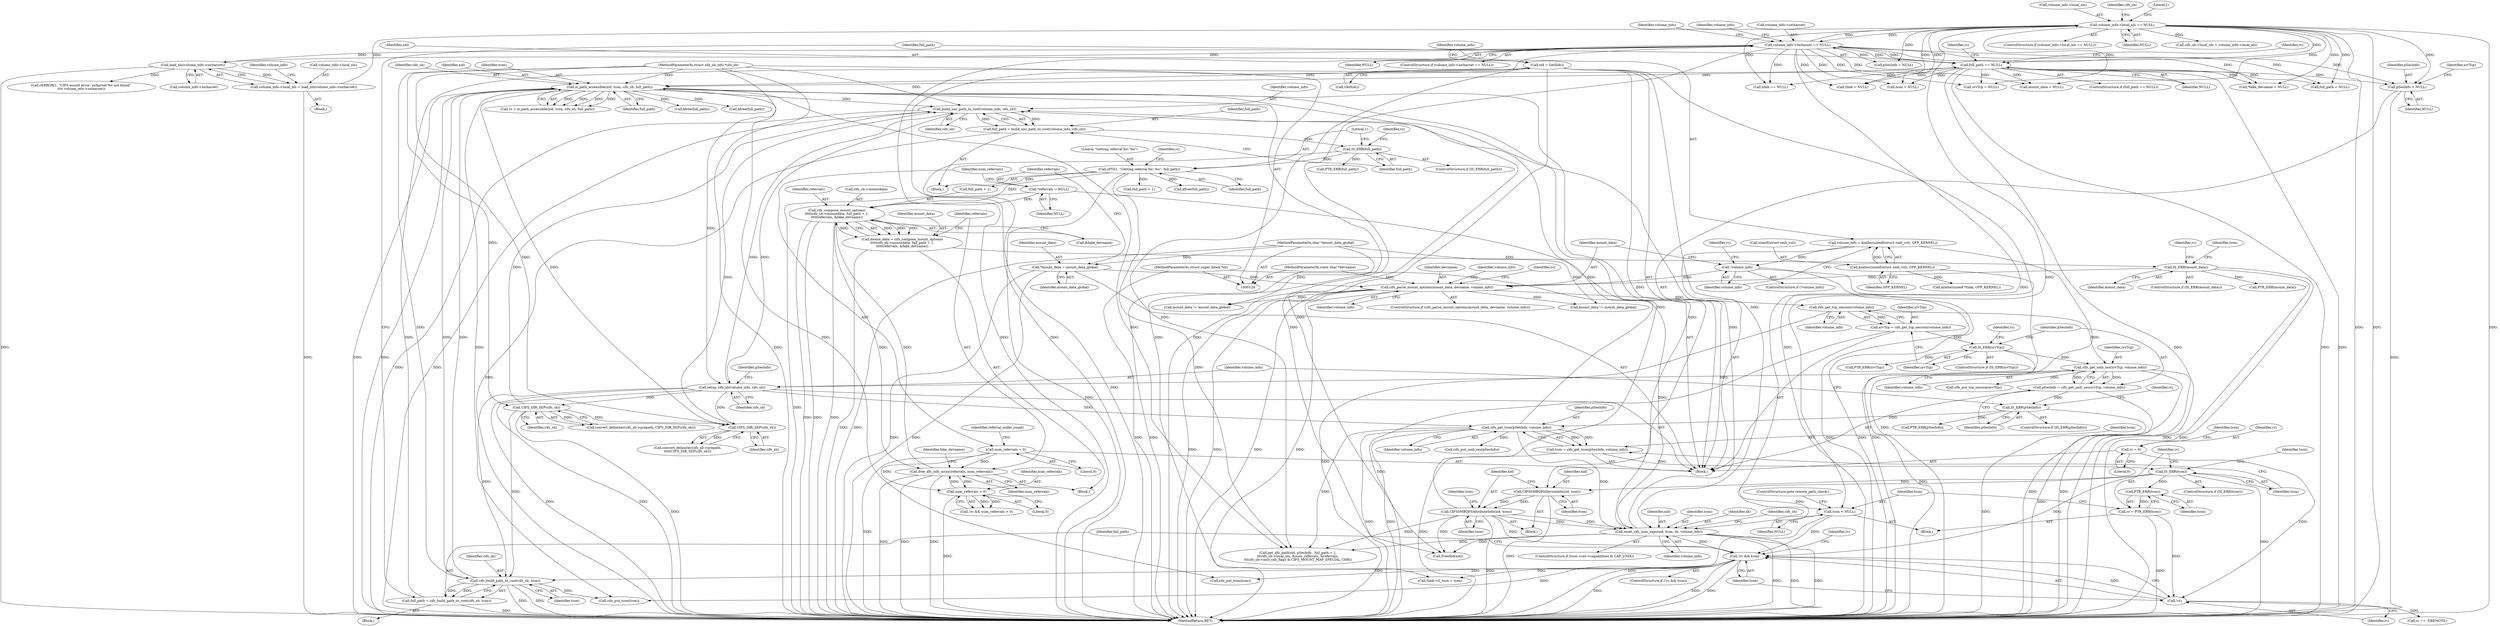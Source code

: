 digraph "0_linux_70945643722ffeac779d2529a348f99567fa5c33@pointer" {
"1000161" [label="(Call,pSesInfo = NULL)"];
"1000259" [label="(Call,volume_info->local_nls == NULL)"];
"1000250" [label="(Call,volume_info->local_nls = load_nls(volume_info->iocharset))"];
"1000254" [label="(Call,load_nls(volume_info->iocharset))"];
"1000237" [label="(Call,volume_info->iocharset == NULL)"];
"1000490" [label="(Call,full_path == NULL)"];
"1000484" [label="(Call,full_path = cifs_build_path_to_root(cifs_sb, tcon))"];
"1000486" [label="(Call,cifs_build_path_to_root(cifs_sb, tcon))"];
"1000313" [label="(Call,setup_cifs_sb(volume_info, cifs_sb))"];
"1000298" [label="(Call,cifs_get_smb_ses(srvTcp, volume_info))"];
"1000288" [label="(Call,IS_ERR(srvTcp))"];
"1000283" [label="(Call,srvTcp = cifs_get_tcp_session(volume_info))"];
"1000285" [label="(Call,cifs_get_tcp_session(volume_info))"];
"1000192" [label="(Call,cifs_parse_mount_options(mount_data, devname, volume_info))"];
"1000138" [label="(Call,*mount_data = mount_data_global)"];
"1000127" [label="(MethodParameterIn,char *mount_data_global)"];
"1000627" [label="(Call,IS_ERR(mount_data))"];
"1000607" [label="(Call,mount_data = cifs_compose_mount_options(\n\t\t\t\t\tcifs_sb->mountdata, full_path + 1,\n\t\t\t\t\treferrals, &fake_devname))"];
"1000609" [label="(Call,cifs_compose_mount_options(\n\t\t\t\t\tcifs_sb->mountdata, full_path + 1,\n\t\t\t\t\treferrals, &fake_devname))"];
"1000565" [label="(Call,cFYI(1, \"Getting referral for: %s\", full_path))"];
"1000557" [label="(Call,IS_ERR(full_path))"];
"1000551" [label="(Call,full_path = build_unc_path_to_root(volume_info, cifs_sb))"];
"1000553" [label="(Call,build_unc_path_to_root(volume_info, cifs_sb))"];
"1000375" [label="(Call,reset_cifs_unix_caps(xid, tcon, sb, volume_info))"];
"1000364" [label="(Call,CIFSSMBQFSAttributeInfo(xid, tcon))"];
"1000361" [label="(Call,CIFSSMBQFSDeviceInfo(xid, tcon))"];
"1000173" [label="(Call,xid = GetXid())"];
"1000344" [label="(Call,IS_ERR(tcon))"];
"1000338" [label="(Call,tcon = cifs_get_tcon(pSesInfo, volume_info))"];
"1000340" [label="(Call,cifs_get_tcon(pSesInfo, volume_info))"];
"1000302" [label="(Call,IS_ERR(pSesInfo))"];
"1000296" [label="(Call,pSesInfo = cifs_get_smb_ses(srvTcp, volume_info))"];
"1000125" [label="(MethodParameterIn,struct super_block *sb)"];
"1000549" [label="(Call,CIFS_DIR_SEP(cifs_sb))"];
"1000501" [label="(Call,is_path_accessible(xid, tcon, cifs_sb, full_path))"];
"1000126" [label="(MethodParameterIn,struct cifs_sb_info *cifs_sb)"];
"1000398" [label="(Call,CIFS_DIR_SEP(cifs_sb))"];
"1000143" [label="(Call,*referrals = NULL)"];
"1000619" [label="(Call,free_dfs_info_array(referrals, num_referrals))"];
"1000147" [label="(Call,num_referrals = 0)"];
"1000593" [label="(Call,num_referrals > 0)"];
"1000128" [label="(MethodParameterIn,const char *devname)"];
"1000183" [label="(Call,!volume_info)"];
"1000176" [label="(Call,volume_info = kzalloc(sizeof(struct smb_vol), GFP_KERNEL))"];
"1000178" [label="(Call,kzalloc(sizeof(struct smb_vol), GFP_KERNEL))"];
"1000479" [label="(Call,!rc && tcon)"];
"1000480" [label="(Call,!rc)"];
"1000347" [label="(Call,rc = PTR_ERR(tcon))"];
"1000349" [label="(Call,PTR_ERR(tcon))"];
"1000155" [label="(Call,rc = 0)"];
"1000351" [label="(Call,tcon = NULL)"];
"1000309" [label="(Call,pSesInfo = NULL)"];
"1000379" [label="(Identifier,volume_info)"];
"1000249" [label="(Block,)"];
"1000360" [label="(Block,)"];
"1000339" [label="(Identifier,tcon)"];
"1000145" [label="(Identifier,NULL)"];
"1000567" [label="(Literal,\"Getting referral for: %s\")"];
"1000752" [label="(Call,cifs_put_tcp_session(srvTcp))"];
"1000516" [label="(Call,kfree(full_path))"];
"1000660" [label="(Call,kzalloc(sizeof *tlink, GFP_KERNEL))"];
"1000376" [label="(Identifier,xid)"];
"1000486" [label="(Call,cifs_build_path_to_root(cifs_sb, tcon))"];
"1000598" [label="(Call,*fake_devname = NULL)"];
"1000193" [label="(Identifier,mount_data)"];
"1000183" [label="(Call,!volume_info)"];
"1000617" [label="(Call,&fake_devname)"];
"1000682" [label="(Call,tlink->tl_tcon = tcon)"];
"1000285" [label="(Call,cifs_get_tcp_session(volume_info))"];
"1000666" [label="(Call,tlink == NULL)"];
"1000265" [label="(Call,cERROR(1, \"CIFS mount error: iocharset %s not found\",\n\t\t\t\t volume_info->iocharset))"];
"1000287" [label="(ControlStructure,if (IS_ERR(srvTcp)))"];
"1000170" [label="(Call,tlink = NULL)"];
"1000640" [label="(Call,cifs_put_tcon(tcon))"];
"1000258" [label="(ControlStructure,if (volume_info->local_nls == NULL))"];
"1000364" [label="(Call,CIFSSMBQFSAttributeInfo(xid, tcon))"];
"1000163" [label="(Identifier,NULL)"];
"1000346" [label="(Block,)"];
"1000181" [label="(Identifier,GFP_KERNEL)"];
"1000595" [label="(Literal,0)"];
"1000594" [label="(Identifier,num_referrals)"];
"1000194" [label="(Identifier,devname)"];
"1000159" [label="(Identifier,tcon)"];
"1000343" [label="(ControlStructure,if (IS_ERR(tcon)))"];
"1000255" [label="(Call,volume_info->iocharset)"];
"1000263" [label="(Identifier,NULL)"];
"1000276" [label="(Call,cifs_sb->local_nls = volume_info->local_nls)"];
"1000362" [label="(Identifier,xid)"];
"1000254" [label="(Call,load_nls(volume_info->iocharset))"];
"1000158" [label="(Call,tcon = NULL)"];
"1000341" [label="(Identifier,pSesInfo)"];
"1000351" [label="(Call,tcon = NULL)"];
"1000500" [label="(Identifier,rc)"];
"1000574" [label="(Call,full_path + 1)"];
"1000488" [label="(Identifier,tcon)"];
"1000628" [label="(Identifier,mount_data)"];
"1000251" [label="(Call,volume_info->local_nls)"];
"1000179" [label="(Call,sizeof(struct smb_vol))"];
"1000260" [label="(Call,volume_info->local_nls)"];
"1000571" [label="(Call,get_dfs_path(xid, pSesInfo , full_path + 1,\n\t\t\tcifs_sb->local_nls, &num_referrals, &referrals,\n\t\t\tcifs_sb->mnt_cifs_flags & CIFS_MOUNT_MAP_SPECIAL_CHR))"];
"1000139" [label="(Identifier,mount_data)"];
"1000759" [label="(Call,FreeXid(xid))"];
"1000499" [label="(Call,rc = is_path_accessible(xid, tcon, cifs_sb, full_path))"];
"1000483" [label="(Block,)"];
"1000602" [label="(Call,mount_data != mount_data_global)"];
"1000505" [label="(Identifier,full_path)"];
"1000551" [label="(Call,full_path = build_unc_path_to_root(volume_info, cifs_sb))"];
"1000596" [label="(Block,)"];
"1000609" [label="(Call,cifs_compose_mount_options(\n\t\t\t\t\tcifs_sb->mountdata, full_path + 1,\n\t\t\t\t\treferrals, &fake_devname))"];
"1000347" [label="(Call,rc = PTR_ERR(tcon))"];
"1000283" [label="(Call,srvTcp = cifs_get_tcp_session(volume_info))"];
"1000554" [label="(Identifier,volume_info)"];
"1000192" [label="(Call,cifs_parse_mount_options(mount_data, devname, volume_info))"];
"1000503" [label="(Identifier,tcon)"];
"1000491" [label="(Identifier,full_path)"];
"1000286" [label="(Identifier,volume_info)"];
"1000565" [label="(Call,cFYI(1, \"Getting referral for: %s\", full_path))"];
"1000398" [label="(Call,CIFS_DIR_SEP(cifs_sb))"];
"1000504" [label="(Identifier,cifs_sb)"];
"1000278" [label="(Identifier,cifs_sb)"];
"1000487" [label="(Identifier,cifs_sb)"];
"1000237" [label="(Call,volume_info->iocharset == NULL)"];
"1000352" [label="(Identifier,tcon)"];
"1000526" [label="(Block,)"];
"1000624" [label="(Call,kfree(full_path))"];
"1000315" [label="(Identifier,cifs_sb)"];
"1000296" [label="(Call,pSesInfo = cifs_get_smb_ses(srvTcp, volume_info))"];
"1000284" [label="(Identifier,srvTcp)"];
"1000175" [label="(Call,GetXid())"];
"1000164" [label="(Call,srvTcp = NULL)"];
"1000338" [label="(Call,tcon = cifs_get_tcon(pSesInfo, volume_info))"];
"1000245" [label="(Identifier,volume_info)"];
"1000485" [label="(Identifier,full_path)"];
"1000147" [label="(Call,num_referrals = 0)"];
"1000261" [label="(Identifier,volume_info)"];
"1000297" [label="(Identifier,pSesInfo)"];
"1000292" [label="(Identifier,rc)"];
"1000480" [label="(Call,!rc)"];
"1000557" [label="(Call,IS_ERR(full_path))"];
"1000639" [label="(Identifier,tcon)"];
"1000138" [label="(Call,*mount_data = mount_data_global)"];
"1000502" [label="(Identifier,xid)"];
"1000252" [label="(Identifier,volume_info)"];
"1000626" [label="(ControlStructure,if (IS_ERR(mount_data)))"];
"1000394" [label="(Call,convert_delimiter(cifs_sb->prepath, CIFS_DIR_SEP(cifs_sb)))"];
"1000157" [label="(Literal,0)"];
"1000363" [label="(Identifier,tcon)"];
"1000349" [label="(Call,PTR_ERR(tcon))"];
"1000632" [label="(Call,PTR_ERR(mount_data))"];
"1000377" [label="(Identifier,tcon)"];
"1000173" [label="(Call,xid = GetXid())"];
"1000156" [label="(Identifier,rc)"];
"1000568" [label="(Identifier,full_path)"];
"1000484" [label="(Call,full_path = cifs_build_path_to_root(cifs_sb, tcon))"];
"1000371" [label="(Identifier,tcon)"];
"1000634" [label="(Call,mount_data = NULL)"];
"1000182" [label="(ControlStructure,if (!volume_info))"];
"1000187" [label="(Identifier,rc)"];
"1000590" [label="(Call,!rc && num_referrals > 0)"];
"1000490" [label="(Call,full_path == NULL)"];
"1000489" [label="(ControlStructure,if (full_path == NULL))"];
"1000562" [label="(Call,PTR_ERR(full_path))"];
"1000302" [label="(Call,IS_ERR(pSesInfo))"];
"1000566" [label="(Literal,1)"];
"1000344" [label="(Call,IS_ERR(tcon))"];
"1000241" [label="(Identifier,NULL)"];
"1000140" [label="(Identifier,mount_data_global)"];
"1000165" [label="(Identifier,srvTcp)"];
"1000561" [label="(Identifier,rc)"];
"1000555" [label="(Identifier,cifs_sb)"];
"1000161" [label="(Call,pSesInfo = NULL)"];
"1000608" [label="(Identifier,mount_data)"];
"1000492" [label="(Identifier,NULL)"];
"1000340" [label="(Call,cifs_get_tcon(pSesInfo, volume_info))"];
"1000236" [label="(ControlStructure,if (volume_info->iocharset == NULL))"];
"1000570" [label="(Identifier,rc)"];
"1000350" [label="(Identifier,tcon)"];
"1000303" [label="(Identifier,pSesInfo)"];
"1000354" [label="(ControlStructure,goto remote_path_check;)"];
"1000763" [label="(MethodReturn,RET)"];
"1000342" [label="(Identifier,volume_info)"];
"1000319" [label="(Identifier,pSesInfo)"];
"1000549" [label="(Call,CIFS_DIR_SEP(cifs_sb))"];
"1000155" [label="(Call,rc = 0)"];
"1000204" [label="(Identifier,volume_info)"];
"1000144" [label="(Identifier,referrals)"];
"1000162" [label="(Identifier,pSesInfo)"];
"1000737" [label="(Call,mount_data != mount_data_global)"];
"1000143" [label="(Call,*referrals = NULL)"];
"1000177" [label="(Identifier,volume_info)"];
"1000399" [label="(Identifier,cifs_sb)"];
"1000293" [label="(Call,PTR_ERR(srvTcp))"];
"1000522" [label="(Call,rc == -EREMOTE)"];
"1000167" [label="(Call,full_path = NULL)"];
"1000184" [label="(Identifier,volume_info)"];
"1000631" [label="(Identifier,rc)"];
"1000195" [label="(Identifier,volume_info)"];
"1000314" [label="(Identifier,volume_info)"];
"1000174" [label="(Identifier,xid)"];
"1000481" [label="(Identifier,rc)"];
"1000128" [label="(MethodParameterIn,const char *devname)"];
"1000552" [label="(Identifier,full_path)"];
"1000519" [label="(Call,kfree(full_path))"];
"1000616" [label="(Identifier,referrals)"];
"1000358" [label="(Identifier,tcon)"];
"1000298" [label="(Call,cifs_get_smb_ses(srvTcp, volume_info))"];
"1000238" [label="(Call,volume_info->iocharset)"];
"1000191" [label="(ControlStructure,if (cifs_parse_mount_options(mount_data, devname, volume_info)))"];
"1000365" [label="(Identifier,xid)"];
"1000149" [label="(Literal,0)"];
"1000482" [label="(Identifier,tcon)"];
"1000744" [label="(Call,cifs_put_tcon(tcon))"];
"1000479" [label="(Call,!rc && tcon)"];
"1000129" [label="(Block,)"];
"1000313" [label="(Call,setup_cifs_sb(volume_info, cifs_sb))"];
"1000366" [label="(Identifier,tcon)"];
"1000361" [label="(Call,CIFSSMBQFSDeviceInfo(xid, tcon))"];
"1000523" [label="(Identifier,rc)"];
"1000266" [label="(Literal,1)"];
"1000749" [label="(Call,cifs_put_smb_ses(pSesInfo))"];
"1000621" [label="(Identifier,num_referrals)"];
"1000300" [label="(Identifier,volume_info)"];
"1000495" [label="(Identifier,rc)"];
"1000348" [label="(Identifier,rc)"];
"1000353" [label="(Identifier,NULL)"];
"1000558" [label="(Identifier,full_path)"];
"1000610" [label="(Call,cifs_sb->mountdata)"];
"1000550" [label="(Identifier,cifs_sb)"];
"1000306" [label="(Identifier,rc)"];
"1000250" [label="(Call,volume_info->local_nls = load_nls(volume_info->iocharset))"];
"1000553" [label="(Call,build_unc_path_to_root(volume_info, cifs_sb))"];
"1000176" [label="(Call,volume_info = kzalloc(sizeof(struct smb_vol), GFP_KERNEL))"];
"1000288" [label="(Call,IS_ERR(srvTcp))"];
"1000152" [label="(Identifier,referral_walks_count)"];
"1000126" [label="(MethodParameterIn,struct cifs_sb_info *cifs_sb)"];
"1000299" [label="(Identifier,srvTcp)"];
"1000627" [label="(Call,IS_ERR(mount_data))"];
"1000127" [label="(MethodParameterIn,char *mount_data_global)"];
"1000148" [label="(Identifier,num_referrals)"];
"1000198" [label="(Identifier,rc)"];
"1000125" [label="(MethodParameterIn,struct super_block *sb)"];
"1000378" [label="(Identifier,sb)"];
"1000619" [label="(Call,free_dfs_info_array(referrals, num_referrals))"];
"1000478" [label="(ControlStructure,if (!rc && tcon))"];
"1000289" [label="(Identifier,srvTcp)"];
"1000178" [label="(Call,kzalloc(sizeof(struct smb_vol), GFP_KERNEL))"];
"1000259" [label="(Call,volume_info->local_nls == NULL)"];
"1000390" [label="(Identifier,cifs_sb)"];
"1000375" [label="(Call,reset_cifs_unix_caps(xid, tcon, sb, volume_info))"];
"1000307" [label="(Call,PTR_ERR(pSesInfo))"];
"1000367" [label="(ControlStructure,if (tcon->ses->capabilities & CAP_UNIX))"];
"1000613" [label="(Call,full_path + 1)"];
"1000501" [label="(Call,is_path_accessible(xid, tcon, cifs_sb, full_path))"];
"1000301" [label="(ControlStructure,if (IS_ERR(pSesInfo)))"];
"1000623" [label="(Identifier,fake_devname)"];
"1000607" [label="(Call,mount_data = cifs_compose_mount_options(\n\t\t\t\t\tcifs_sb->mountdata, full_path + 1,\n\t\t\t\t\treferrals, &fake_devname))"];
"1000545" [label="(Call,convert_delimiter(cifs_sb->prepath,\n\t\t\t\t\tCIFS_DIR_SEP(cifs_sb)))"];
"1000620" [label="(Identifier,referrals)"];
"1000593" [label="(Call,num_referrals > 0)"];
"1000345" [label="(Identifier,tcon)"];
"1000556" [label="(ControlStructure,if (IS_ERR(full_path)))"];
"1000161" -> "1000129"  [label="AST: "];
"1000161" -> "1000163"  [label="CFG: "];
"1000162" -> "1000161"  [label="AST: "];
"1000163" -> "1000161"  [label="AST: "];
"1000165" -> "1000161"  [label="CFG: "];
"1000161" -> "1000763"  [label="DDG: "];
"1000259" -> "1000161"  [label="DDG: "];
"1000490" -> "1000161"  [label="DDG: "];
"1000237" -> "1000161"  [label="DDG: "];
"1000259" -> "1000258"  [label="AST: "];
"1000259" -> "1000263"  [label="CFG: "];
"1000260" -> "1000259"  [label="AST: "];
"1000263" -> "1000259"  [label="AST: "];
"1000266" -> "1000259"  [label="CFG: "];
"1000278" -> "1000259"  [label="CFG: "];
"1000259" -> "1000763"  [label="DDG: "];
"1000259" -> "1000763"  [label="DDG: "];
"1000259" -> "1000763"  [label="DDG: "];
"1000259" -> "1000158"  [label="DDG: "];
"1000259" -> "1000164"  [label="DDG: "];
"1000259" -> "1000167"  [label="DDG: "];
"1000259" -> "1000170"  [label="DDG: "];
"1000259" -> "1000237"  [label="DDG: "];
"1000250" -> "1000259"  [label="DDG: "];
"1000237" -> "1000259"  [label="DDG: "];
"1000259" -> "1000276"  [label="DDG: "];
"1000259" -> "1000309"  [label="DDG: "];
"1000259" -> "1000351"  [label="DDG: "];
"1000259" -> "1000490"  [label="DDG: "];
"1000259" -> "1000598"  [label="DDG: "];
"1000259" -> "1000634"  [label="DDG: "];
"1000259" -> "1000666"  [label="DDG: "];
"1000250" -> "1000249"  [label="AST: "];
"1000250" -> "1000254"  [label="CFG: "];
"1000251" -> "1000250"  [label="AST: "];
"1000254" -> "1000250"  [label="AST: "];
"1000261" -> "1000250"  [label="CFG: "];
"1000250" -> "1000763"  [label="DDG: "];
"1000254" -> "1000250"  [label="DDG: "];
"1000254" -> "1000255"  [label="CFG: "];
"1000255" -> "1000254"  [label="AST: "];
"1000254" -> "1000763"  [label="DDG: "];
"1000254" -> "1000237"  [label="DDG: "];
"1000237" -> "1000254"  [label="DDG: "];
"1000254" -> "1000265"  [label="DDG: "];
"1000237" -> "1000236"  [label="AST: "];
"1000237" -> "1000241"  [label="CFG: "];
"1000238" -> "1000237"  [label="AST: "];
"1000241" -> "1000237"  [label="AST: "];
"1000245" -> "1000237"  [label="CFG: "];
"1000252" -> "1000237"  [label="CFG: "];
"1000237" -> "1000763"  [label="DDG: "];
"1000237" -> "1000763"  [label="DDG: "];
"1000237" -> "1000763"  [label="DDG: "];
"1000237" -> "1000158"  [label="DDG: "];
"1000237" -> "1000164"  [label="DDG: "];
"1000237" -> "1000167"  [label="DDG: "];
"1000237" -> "1000170"  [label="DDG: "];
"1000490" -> "1000237"  [label="DDG: "];
"1000237" -> "1000309"  [label="DDG: "];
"1000237" -> "1000351"  [label="DDG: "];
"1000237" -> "1000490"  [label="DDG: "];
"1000237" -> "1000598"  [label="DDG: "];
"1000237" -> "1000634"  [label="DDG: "];
"1000237" -> "1000666"  [label="DDG: "];
"1000490" -> "1000489"  [label="AST: "];
"1000490" -> "1000492"  [label="CFG: "];
"1000491" -> "1000490"  [label="AST: "];
"1000492" -> "1000490"  [label="AST: "];
"1000495" -> "1000490"  [label="CFG: "];
"1000500" -> "1000490"  [label="CFG: "];
"1000490" -> "1000763"  [label="DDG: "];
"1000490" -> "1000763"  [label="DDG: "];
"1000490" -> "1000763"  [label="DDG: "];
"1000490" -> "1000158"  [label="DDG: "];
"1000490" -> "1000164"  [label="DDG: "];
"1000490" -> "1000167"  [label="DDG: "];
"1000490" -> "1000170"  [label="DDG: "];
"1000484" -> "1000490"  [label="DDG: "];
"1000490" -> "1000501"  [label="DDG: "];
"1000490" -> "1000598"  [label="DDG: "];
"1000490" -> "1000634"  [label="DDG: "];
"1000490" -> "1000666"  [label="DDG: "];
"1000484" -> "1000483"  [label="AST: "];
"1000484" -> "1000486"  [label="CFG: "];
"1000485" -> "1000484"  [label="AST: "];
"1000486" -> "1000484"  [label="AST: "];
"1000491" -> "1000484"  [label="CFG: "];
"1000484" -> "1000763"  [label="DDG: "];
"1000486" -> "1000484"  [label="DDG: "];
"1000486" -> "1000484"  [label="DDG: "];
"1000486" -> "1000488"  [label="CFG: "];
"1000487" -> "1000486"  [label="AST: "];
"1000488" -> "1000486"  [label="AST: "];
"1000486" -> "1000763"  [label="DDG: "];
"1000486" -> "1000763"  [label="DDG: "];
"1000313" -> "1000486"  [label="DDG: "];
"1000398" -> "1000486"  [label="DDG: "];
"1000126" -> "1000486"  [label="DDG: "];
"1000479" -> "1000486"  [label="DDG: "];
"1000486" -> "1000501"  [label="DDG: "];
"1000486" -> "1000501"  [label="DDG: "];
"1000486" -> "1000744"  [label="DDG: "];
"1000313" -> "1000129"  [label="AST: "];
"1000313" -> "1000315"  [label="CFG: "];
"1000314" -> "1000313"  [label="AST: "];
"1000315" -> "1000313"  [label="AST: "];
"1000319" -> "1000313"  [label="CFG: "];
"1000313" -> "1000763"  [label="DDG: "];
"1000313" -> "1000763"  [label="DDG: "];
"1000298" -> "1000313"  [label="DDG: "];
"1000553" -> "1000313"  [label="DDG: "];
"1000126" -> "1000313"  [label="DDG: "];
"1000313" -> "1000340"  [label="DDG: "];
"1000313" -> "1000398"  [label="DDG: "];
"1000313" -> "1000549"  [label="DDG: "];
"1000313" -> "1000553"  [label="DDG: "];
"1000298" -> "1000296"  [label="AST: "];
"1000298" -> "1000300"  [label="CFG: "];
"1000299" -> "1000298"  [label="AST: "];
"1000300" -> "1000298"  [label="AST: "];
"1000296" -> "1000298"  [label="CFG: "];
"1000298" -> "1000763"  [label="DDG: "];
"1000298" -> "1000763"  [label="DDG: "];
"1000298" -> "1000296"  [label="DDG: "];
"1000298" -> "1000296"  [label="DDG: "];
"1000288" -> "1000298"  [label="DDG: "];
"1000285" -> "1000298"  [label="DDG: "];
"1000298" -> "1000752"  [label="DDG: "];
"1000288" -> "1000287"  [label="AST: "];
"1000288" -> "1000289"  [label="CFG: "];
"1000289" -> "1000288"  [label="AST: "];
"1000292" -> "1000288"  [label="CFG: "];
"1000297" -> "1000288"  [label="CFG: "];
"1000288" -> "1000763"  [label="DDG: "];
"1000283" -> "1000288"  [label="DDG: "];
"1000288" -> "1000293"  [label="DDG: "];
"1000283" -> "1000129"  [label="AST: "];
"1000283" -> "1000285"  [label="CFG: "];
"1000284" -> "1000283"  [label="AST: "];
"1000285" -> "1000283"  [label="AST: "];
"1000289" -> "1000283"  [label="CFG: "];
"1000283" -> "1000763"  [label="DDG: "];
"1000285" -> "1000283"  [label="DDG: "];
"1000285" -> "1000286"  [label="CFG: "];
"1000286" -> "1000285"  [label="AST: "];
"1000285" -> "1000763"  [label="DDG: "];
"1000192" -> "1000285"  [label="DDG: "];
"1000192" -> "1000191"  [label="AST: "];
"1000192" -> "1000195"  [label="CFG: "];
"1000193" -> "1000192"  [label="AST: "];
"1000194" -> "1000192"  [label="AST: "];
"1000195" -> "1000192"  [label="AST: "];
"1000198" -> "1000192"  [label="CFG: "];
"1000204" -> "1000192"  [label="CFG: "];
"1000192" -> "1000763"  [label="DDG: "];
"1000192" -> "1000763"  [label="DDG: "];
"1000192" -> "1000763"  [label="DDG: "];
"1000192" -> "1000763"  [label="DDG: "];
"1000138" -> "1000192"  [label="DDG: "];
"1000627" -> "1000192"  [label="DDG: "];
"1000128" -> "1000192"  [label="DDG: "];
"1000183" -> "1000192"  [label="DDG: "];
"1000192" -> "1000602"  [label="DDG: "];
"1000192" -> "1000737"  [label="DDG: "];
"1000138" -> "1000129"  [label="AST: "];
"1000138" -> "1000140"  [label="CFG: "];
"1000139" -> "1000138"  [label="AST: "];
"1000140" -> "1000138"  [label="AST: "];
"1000144" -> "1000138"  [label="CFG: "];
"1000138" -> "1000763"  [label="DDG: "];
"1000138" -> "1000763"  [label="DDG: "];
"1000127" -> "1000138"  [label="DDG: "];
"1000127" -> "1000124"  [label="AST: "];
"1000127" -> "1000763"  [label="DDG: "];
"1000127" -> "1000602"  [label="DDG: "];
"1000127" -> "1000737"  [label="DDG: "];
"1000627" -> "1000626"  [label="AST: "];
"1000627" -> "1000628"  [label="CFG: "];
"1000628" -> "1000627"  [label="AST: "];
"1000631" -> "1000627"  [label="CFG: "];
"1000639" -> "1000627"  [label="CFG: "];
"1000627" -> "1000763"  [label="DDG: "];
"1000627" -> "1000763"  [label="DDG: "];
"1000607" -> "1000627"  [label="DDG: "];
"1000627" -> "1000632"  [label="DDG: "];
"1000607" -> "1000596"  [label="AST: "];
"1000607" -> "1000609"  [label="CFG: "];
"1000608" -> "1000607"  [label="AST: "];
"1000609" -> "1000607"  [label="AST: "];
"1000620" -> "1000607"  [label="CFG: "];
"1000607" -> "1000763"  [label="DDG: "];
"1000609" -> "1000607"  [label="DDG: "];
"1000609" -> "1000607"  [label="DDG: "];
"1000609" -> "1000607"  [label="DDG: "];
"1000609" -> "1000607"  [label="DDG: "];
"1000609" -> "1000617"  [label="CFG: "];
"1000610" -> "1000609"  [label="AST: "];
"1000613" -> "1000609"  [label="AST: "];
"1000616" -> "1000609"  [label="AST: "];
"1000617" -> "1000609"  [label="AST: "];
"1000609" -> "1000763"  [label="DDG: "];
"1000609" -> "1000763"  [label="DDG: "];
"1000609" -> "1000763"  [label="DDG: "];
"1000565" -> "1000609"  [label="DDG: "];
"1000143" -> "1000609"  [label="DDG: "];
"1000619" -> "1000609"  [label="DDG: "];
"1000609" -> "1000619"  [label="DDG: "];
"1000565" -> "1000526"  [label="AST: "];
"1000565" -> "1000568"  [label="CFG: "];
"1000566" -> "1000565"  [label="AST: "];
"1000567" -> "1000565"  [label="AST: "];
"1000568" -> "1000565"  [label="AST: "];
"1000570" -> "1000565"  [label="CFG: "];
"1000565" -> "1000763"  [label="DDG: "];
"1000557" -> "1000565"  [label="DDG: "];
"1000565" -> "1000571"  [label="DDG: "];
"1000565" -> "1000574"  [label="DDG: "];
"1000565" -> "1000613"  [label="DDG: "];
"1000565" -> "1000624"  [label="DDG: "];
"1000557" -> "1000556"  [label="AST: "];
"1000557" -> "1000558"  [label="CFG: "];
"1000558" -> "1000557"  [label="AST: "];
"1000561" -> "1000557"  [label="CFG: "];
"1000566" -> "1000557"  [label="CFG: "];
"1000557" -> "1000763"  [label="DDG: "];
"1000551" -> "1000557"  [label="DDG: "];
"1000557" -> "1000562"  [label="DDG: "];
"1000551" -> "1000526"  [label="AST: "];
"1000551" -> "1000553"  [label="CFG: "];
"1000552" -> "1000551"  [label="AST: "];
"1000553" -> "1000551"  [label="AST: "];
"1000558" -> "1000551"  [label="CFG: "];
"1000551" -> "1000763"  [label="DDG: "];
"1000553" -> "1000551"  [label="DDG: "];
"1000553" -> "1000551"  [label="DDG: "];
"1000553" -> "1000555"  [label="CFG: "];
"1000554" -> "1000553"  [label="AST: "];
"1000555" -> "1000553"  [label="AST: "];
"1000553" -> "1000763"  [label="DDG: "];
"1000553" -> "1000763"  [label="DDG: "];
"1000375" -> "1000553"  [label="DDG: "];
"1000340" -> "1000553"  [label="DDG: "];
"1000549" -> "1000553"  [label="DDG: "];
"1000501" -> "1000553"  [label="DDG: "];
"1000398" -> "1000553"  [label="DDG: "];
"1000126" -> "1000553"  [label="DDG: "];
"1000375" -> "1000367"  [label="AST: "];
"1000375" -> "1000379"  [label="CFG: "];
"1000376" -> "1000375"  [label="AST: "];
"1000377" -> "1000375"  [label="AST: "];
"1000378" -> "1000375"  [label="AST: "];
"1000379" -> "1000375"  [label="AST: "];
"1000390" -> "1000375"  [label="CFG: "];
"1000375" -> "1000763"  [label="DDG: "];
"1000375" -> "1000763"  [label="DDG: "];
"1000375" -> "1000763"  [label="DDG: "];
"1000364" -> "1000375"  [label="DDG: "];
"1000364" -> "1000375"  [label="DDG: "];
"1000173" -> "1000375"  [label="DDG: "];
"1000344" -> "1000375"  [label="DDG: "];
"1000125" -> "1000375"  [label="DDG: "];
"1000340" -> "1000375"  [label="DDG: "];
"1000375" -> "1000479"  [label="DDG: "];
"1000375" -> "1000501"  [label="DDG: "];
"1000375" -> "1000571"  [label="DDG: "];
"1000375" -> "1000759"  [label="DDG: "];
"1000364" -> "1000360"  [label="AST: "];
"1000364" -> "1000366"  [label="CFG: "];
"1000365" -> "1000364"  [label="AST: "];
"1000366" -> "1000364"  [label="AST: "];
"1000371" -> "1000364"  [label="CFG: "];
"1000364" -> "1000763"  [label="DDG: "];
"1000361" -> "1000364"  [label="DDG: "];
"1000361" -> "1000364"  [label="DDG: "];
"1000364" -> "1000479"  [label="DDG: "];
"1000364" -> "1000501"  [label="DDG: "];
"1000364" -> "1000571"  [label="DDG: "];
"1000364" -> "1000759"  [label="DDG: "];
"1000361" -> "1000360"  [label="AST: "];
"1000361" -> "1000363"  [label="CFG: "];
"1000362" -> "1000361"  [label="AST: "];
"1000363" -> "1000361"  [label="AST: "];
"1000365" -> "1000361"  [label="CFG: "];
"1000361" -> "1000763"  [label="DDG: "];
"1000173" -> "1000361"  [label="DDG: "];
"1000344" -> "1000361"  [label="DDG: "];
"1000173" -> "1000129"  [label="AST: "];
"1000173" -> "1000175"  [label="CFG: "];
"1000174" -> "1000173"  [label="AST: "];
"1000175" -> "1000173"  [label="AST: "];
"1000177" -> "1000173"  [label="CFG: "];
"1000173" -> "1000763"  [label="DDG: "];
"1000173" -> "1000501"  [label="DDG: "];
"1000173" -> "1000571"  [label="DDG: "];
"1000173" -> "1000759"  [label="DDG: "];
"1000344" -> "1000343"  [label="AST: "];
"1000344" -> "1000345"  [label="CFG: "];
"1000345" -> "1000344"  [label="AST: "];
"1000348" -> "1000344"  [label="CFG: "];
"1000358" -> "1000344"  [label="CFG: "];
"1000344" -> "1000763"  [label="DDG: "];
"1000338" -> "1000344"  [label="DDG: "];
"1000344" -> "1000349"  [label="DDG: "];
"1000344" -> "1000479"  [label="DDG: "];
"1000338" -> "1000129"  [label="AST: "];
"1000338" -> "1000340"  [label="CFG: "];
"1000339" -> "1000338"  [label="AST: "];
"1000340" -> "1000338"  [label="AST: "];
"1000345" -> "1000338"  [label="CFG: "];
"1000338" -> "1000763"  [label="DDG: "];
"1000340" -> "1000338"  [label="DDG: "];
"1000340" -> "1000338"  [label="DDG: "];
"1000340" -> "1000342"  [label="CFG: "];
"1000341" -> "1000340"  [label="AST: "];
"1000342" -> "1000340"  [label="AST: "];
"1000340" -> "1000763"  [label="DDG: "];
"1000340" -> "1000763"  [label="DDG: "];
"1000302" -> "1000340"  [label="DDG: "];
"1000340" -> "1000571"  [label="DDG: "];
"1000340" -> "1000749"  [label="DDG: "];
"1000302" -> "1000301"  [label="AST: "];
"1000302" -> "1000303"  [label="CFG: "];
"1000303" -> "1000302"  [label="AST: "];
"1000306" -> "1000302"  [label="CFG: "];
"1000314" -> "1000302"  [label="CFG: "];
"1000302" -> "1000763"  [label="DDG: "];
"1000296" -> "1000302"  [label="DDG: "];
"1000302" -> "1000307"  [label="DDG: "];
"1000296" -> "1000129"  [label="AST: "];
"1000297" -> "1000296"  [label="AST: "];
"1000303" -> "1000296"  [label="CFG: "];
"1000296" -> "1000763"  [label="DDG: "];
"1000125" -> "1000124"  [label="AST: "];
"1000125" -> "1000763"  [label="DDG: "];
"1000549" -> "1000545"  [label="AST: "];
"1000549" -> "1000550"  [label="CFG: "];
"1000550" -> "1000549"  [label="AST: "];
"1000545" -> "1000549"  [label="CFG: "];
"1000549" -> "1000545"  [label="DDG: "];
"1000501" -> "1000549"  [label="DDG: "];
"1000398" -> "1000549"  [label="DDG: "];
"1000126" -> "1000549"  [label="DDG: "];
"1000501" -> "1000499"  [label="AST: "];
"1000501" -> "1000505"  [label="CFG: "];
"1000502" -> "1000501"  [label="AST: "];
"1000503" -> "1000501"  [label="AST: "];
"1000504" -> "1000501"  [label="AST: "];
"1000505" -> "1000501"  [label="AST: "];
"1000499" -> "1000501"  [label="CFG: "];
"1000501" -> "1000763"  [label="DDG: "];
"1000501" -> "1000763"  [label="DDG: "];
"1000501" -> "1000499"  [label="DDG: "];
"1000501" -> "1000499"  [label="DDG: "];
"1000501" -> "1000499"  [label="DDG: "];
"1000501" -> "1000499"  [label="DDG: "];
"1000126" -> "1000501"  [label="DDG: "];
"1000501" -> "1000516"  [label="DDG: "];
"1000501" -> "1000519"  [label="DDG: "];
"1000501" -> "1000571"  [label="DDG: "];
"1000501" -> "1000640"  [label="DDG: "];
"1000501" -> "1000682"  [label="DDG: "];
"1000501" -> "1000744"  [label="DDG: "];
"1000501" -> "1000759"  [label="DDG: "];
"1000126" -> "1000124"  [label="AST: "];
"1000126" -> "1000763"  [label="DDG: "];
"1000126" -> "1000398"  [label="DDG: "];
"1000398" -> "1000394"  [label="AST: "];
"1000398" -> "1000399"  [label="CFG: "];
"1000399" -> "1000398"  [label="AST: "];
"1000394" -> "1000398"  [label="CFG: "];
"1000398" -> "1000763"  [label="DDG: "];
"1000398" -> "1000394"  [label="DDG: "];
"1000143" -> "1000129"  [label="AST: "];
"1000143" -> "1000145"  [label="CFG: "];
"1000144" -> "1000143"  [label="AST: "];
"1000145" -> "1000143"  [label="AST: "];
"1000148" -> "1000143"  [label="CFG: "];
"1000143" -> "1000763"  [label="DDG: "];
"1000619" -> "1000596"  [label="AST: "];
"1000619" -> "1000621"  [label="CFG: "];
"1000620" -> "1000619"  [label="AST: "];
"1000621" -> "1000619"  [label="AST: "];
"1000623" -> "1000619"  [label="CFG: "];
"1000619" -> "1000763"  [label="DDG: "];
"1000619" -> "1000763"  [label="DDG: "];
"1000619" -> "1000763"  [label="DDG: "];
"1000619" -> "1000593"  [label="DDG: "];
"1000147" -> "1000619"  [label="DDG: "];
"1000593" -> "1000619"  [label="DDG: "];
"1000147" -> "1000129"  [label="AST: "];
"1000147" -> "1000149"  [label="CFG: "];
"1000148" -> "1000147"  [label="AST: "];
"1000149" -> "1000147"  [label="AST: "];
"1000152" -> "1000147"  [label="CFG: "];
"1000147" -> "1000763"  [label="DDG: "];
"1000147" -> "1000593"  [label="DDG: "];
"1000593" -> "1000590"  [label="AST: "];
"1000593" -> "1000595"  [label="CFG: "];
"1000594" -> "1000593"  [label="AST: "];
"1000595" -> "1000593"  [label="AST: "];
"1000590" -> "1000593"  [label="CFG: "];
"1000593" -> "1000763"  [label="DDG: "];
"1000593" -> "1000590"  [label="DDG: "];
"1000593" -> "1000590"  [label="DDG: "];
"1000128" -> "1000124"  [label="AST: "];
"1000128" -> "1000763"  [label="DDG: "];
"1000183" -> "1000182"  [label="AST: "];
"1000183" -> "1000184"  [label="CFG: "];
"1000184" -> "1000183"  [label="AST: "];
"1000187" -> "1000183"  [label="CFG: "];
"1000193" -> "1000183"  [label="CFG: "];
"1000183" -> "1000763"  [label="DDG: "];
"1000183" -> "1000763"  [label="DDG: "];
"1000176" -> "1000183"  [label="DDG: "];
"1000176" -> "1000129"  [label="AST: "];
"1000176" -> "1000178"  [label="CFG: "];
"1000177" -> "1000176"  [label="AST: "];
"1000178" -> "1000176"  [label="AST: "];
"1000184" -> "1000176"  [label="CFG: "];
"1000176" -> "1000763"  [label="DDG: "];
"1000178" -> "1000176"  [label="DDG: "];
"1000178" -> "1000181"  [label="CFG: "];
"1000179" -> "1000178"  [label="AST: "];
"1000181" -> "1000178"  [label="AST: "];
"1000178" -> "1000763"  [label="DDG: "];
"1000178" -> "1000660"  [label="DDG: "];
"1000479" -> "1000478"  [label="AST: "];
"1000479" -> "1000480"  [label="CFG: "];
"1000479" -> "1000482"  [label="CFG: "];
"1000480" -> "1000479"  [label="AST: "];
"1000482" -> "1000479"  [label="AST: "];
"1000485" -> "1000479"  [label="CFG: "];
"1000523" -> "1000479"  [label="CFG: "];
"1000479" -> "1000763"  [label="DDG: "];
"1000479" -> "1000763"  [label="DDG: "];
"1000479" -> "1000763"  [label="DDG: "];
"1000480" -> "1000479"  [label="DDG: "];
"1000351" -> "1000479"  [label="DDG: "];
"1000479" -> "1000640"  [label="DDG: "];
"1000479" -> "1000682"  [label="DDG: "];
"1000479" -> "1000744"  [label="DDG: "];
"1000480" -> "1000481"  [label="CFG: "];
"1000481" -> "1000480"  [label="AST: "];
"1000482" -> "1000480"  [label="CFG: "];
"1000347" -> "1000480"  [label="DDG: "];
"1000155" -> "1000480"  [label="DDG: "];
"1000480" -> "1000522"  [label="DDG: "];
"1000347" -> "1000346"  [label="AST: "];
"1000347" -> "1000349"  [label="CFG: "];
"1000348" -> "1000347"  [label="AST: "];
"1000349" -> "1000347"  [label="AST: "];
"1000352" -> "1000347"  [label="CFG: "];
"1000347" -> "1000763"  [label="DDG: "];
"1000349" -> "1000347"  [label="DDG: "];
"1000349" -> "1000350"  [label="CFG: "];
"1000350" -> "1000349"  [label="AST: "];
"1000155" -> "1000129"  [label="AST: "];
"1000155" -> "1000157"  [label="CFG: "];
"1000156" -> "1000155"  [label="AST: "];
"1000157" -> "1000155"  [label="AST: "];
"1000159" -> "1000155"  [label="CFG: "];
"1000351" -> "1000346"  [label="AST: "];
"1000351" -> "1000353"  [label="CFG: "];
"1000352" -> "1000351"  [label="AST: "];
"1000353" -> "1000351"  [label="AST: "];
"1000354" -> "1000351"  [label="CFG: "];
"1000351" -> "1000763"  [label="DDG: "];
}
